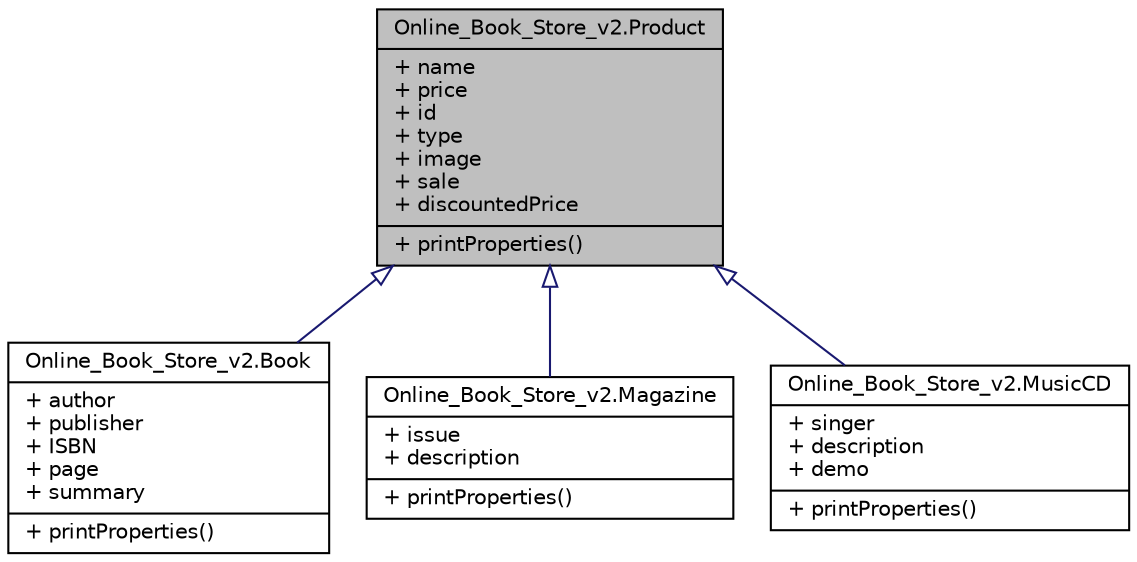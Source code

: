 digraph "Online_Book_Store_v2.Product"
{
 // LATEX_PDF_SIZE
  edge [fontname="Helvetica",fontsize="10",labelfontname="Helvetica",labelfontsize="10"];
  node [fontname="Helvetica",fontsize="10",shape=record];
  Node1 [label="{Online_Book_Store_v2.Product\n|+ name\l+ price\l+ id\l+ type\l+ image\l+ sale\l+ discountedPrice\l|+ printProperties()\l}",height=0.2,width=0.4,color="black", fillcolor="grey75", style="filled", fontcolor="black",tooltip="Base class that contains all products properties"];
  Node1 -> Node2 [dir="back",color="midnightblue",fontsize="10",style="solid",arrowtail="onormal",fontname="Helvetica"];
  Node2 [label="{Online_Book_Store_v2.Book\n|+ author\l+ publisher\l+ ISBN\l+ page\l+ summary\l|+ printProperties()\l}",height=0.2,width=0.4,color="black", fillcolor="white", style="filled",URL="$class_online___book___store__v2_1_1_book.html",tooltip="Book class's attributes and methods"];
  Node1 -> Node3 [dir="back",color="midnightblue",fontsize="10",style="solid",arrowtail="onormal",fontname="Helvetica"];
  Node3 [label="{Online_Book_Store_v2.Magazine\n|+ issue\l+ description\l|+ printProperties()\l}",height=0.2,width=0.4,color="black", fillcolor="white", style="filled",URL="$class_online___book___store__v2_1_1_magazine.html",tooltip="Magazine Class get created."];
  Node1 -> Node4 [dir="back",color="midnightblue",fontsize="10",style="solid",arrowtail="onormal",fontname="Helvetica"];
  Node4 [label="{Online_Book_Store_v2.MusicCD\n|+ singer\l+ description\l+ demo\l|+ printProperties()\l}",height=0.2,width=0.4,color="black", fillcolor="white", style="filled",URL="$class_online___book___store__v2_1_1_music_c_d.html",tooltip="MusicCD Class"];
}
